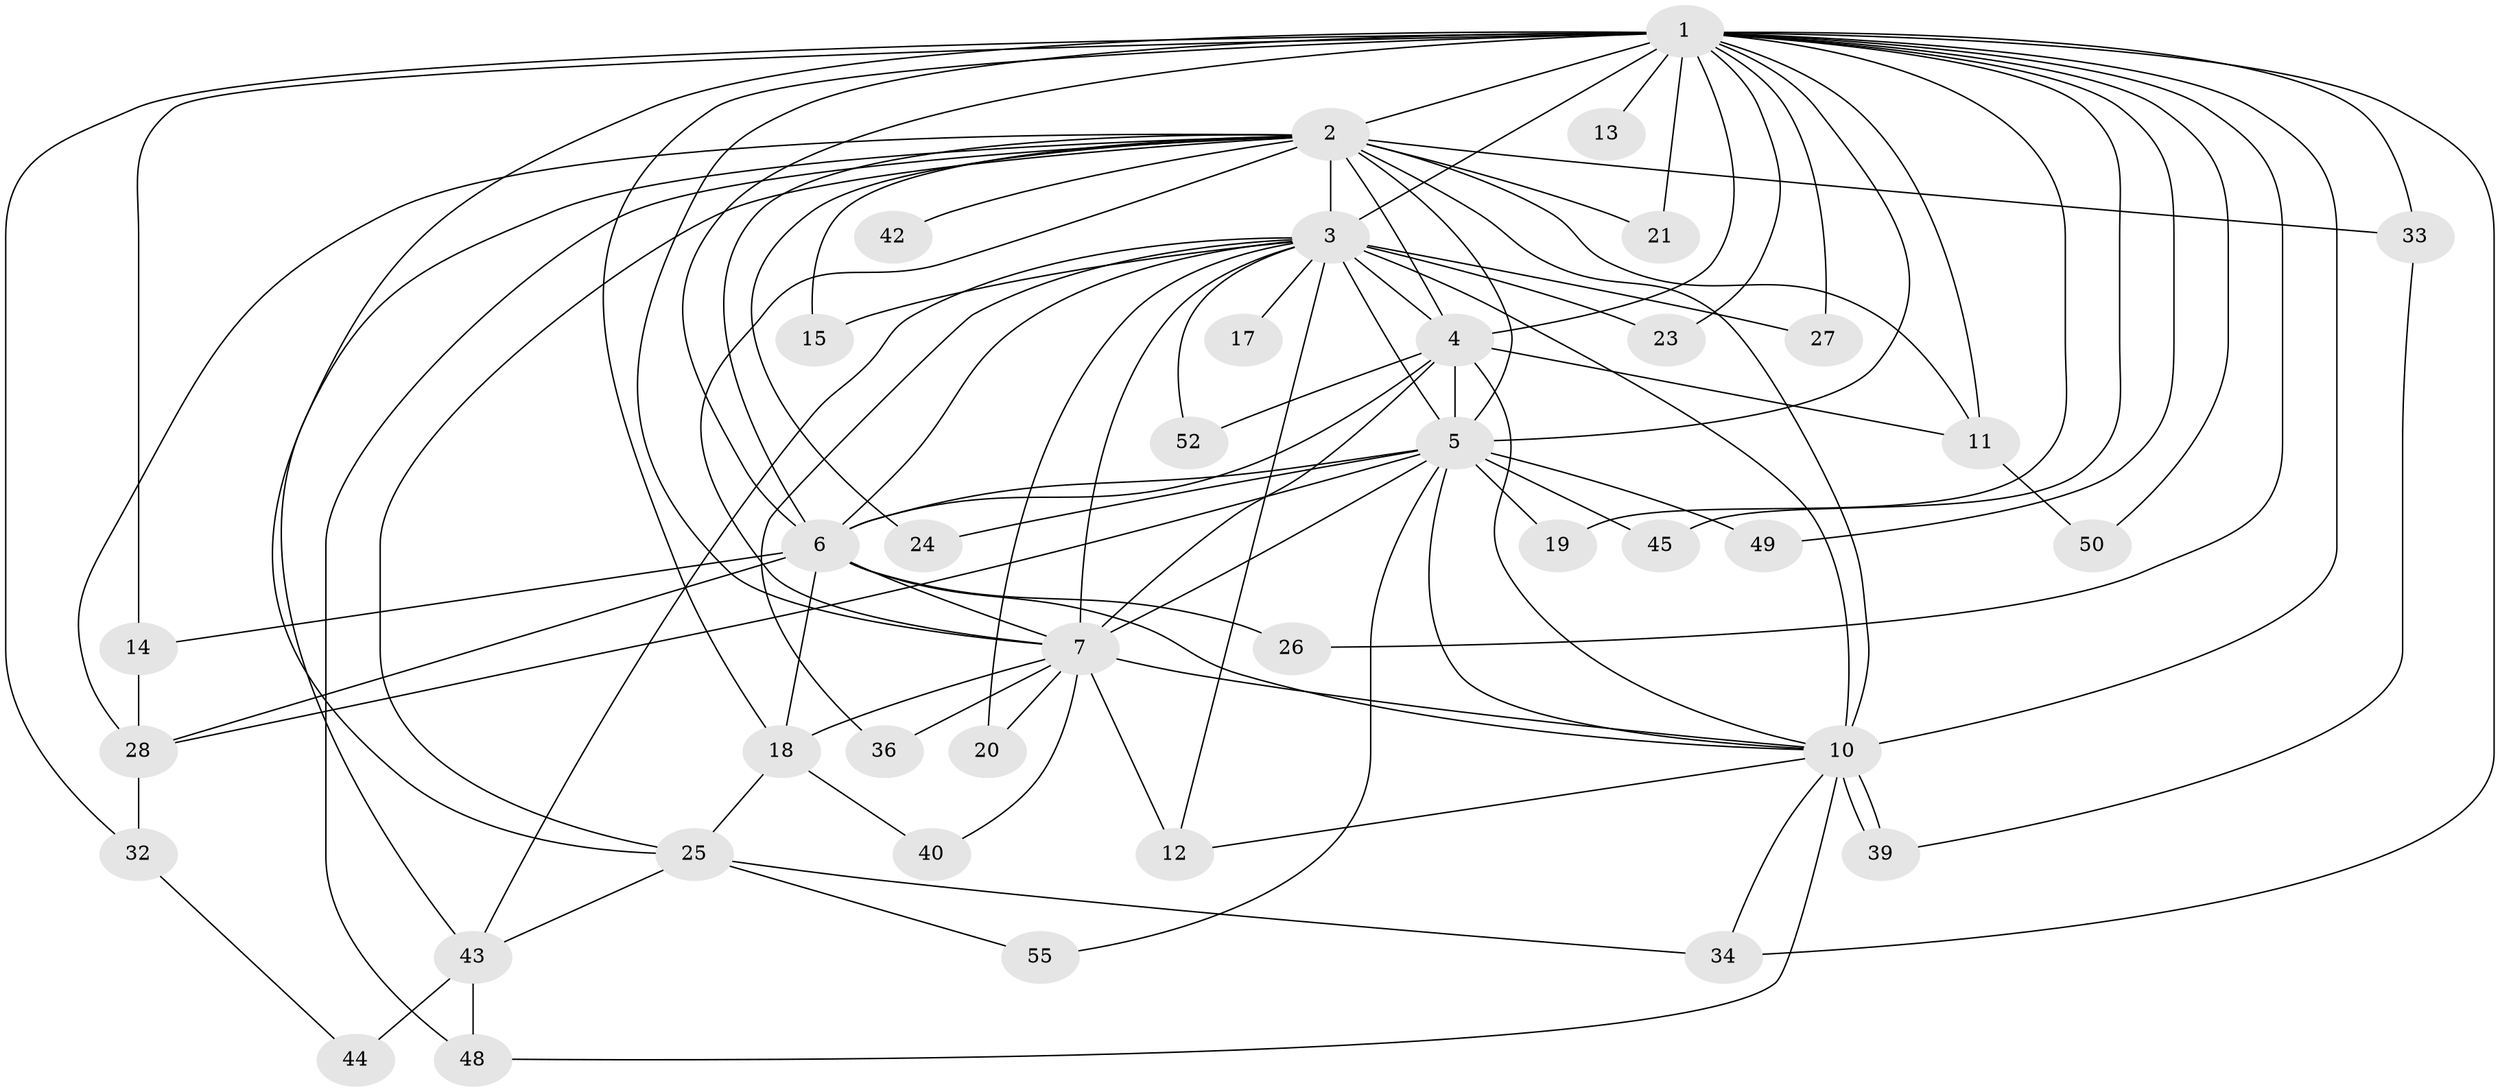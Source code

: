 // Generated by graph-tools (version 1.1) at 2025/23/03/03/25 07:23:38]
// undirected, 39 vertices, 97 edges
graph export_dot {
graph [start="1"]
  node [color=gray90,style=filled];
  1 [super="+8"];
  2 [super="+16"];
  3 [super="+9"];
  4 [super="+31"];
  5 [super="+35"];
  6 [super="+53"];
  7 [super="+30"];
  10 [super="+29"];
  11 [super="+47"];
  12 [super="+46"];
  13;
  14;
  15;
  17;
  18;
  19;
  20 [super="+22"];
  21;
  23;
  24;
  25 [super="+37"];
  26;
  27;
  28 [super="+41"];
  32;
  33;
  34 [super="+38"];
  36;
  39 [super="+56"];
  40;
  42;
  43 [super="+51"];
  44;
  45;
  48 [super="+54"];
  49;
  50;
  52;
  55;
  1 -- 2 [weight=2];
  1 -- 3 [weight=4];
  1 -- 4 [weight=2];
  1 -- 5 [weight=2];
  1 -- 6 [weight=2];
  1 -- 7 [weight=2];
  1 -- 10 [weight=2];
  1 -- 11;
  1 -- 13 [weight=2];
  1 -- 14;
  1 -- 27;
  1 -- 32;
  1 -- 49;
  1 -- 18;
  1 -- 19;
  1 -- 21;
  1 -- 23;
  1 -- 25;
  1 -- 26;
  1 -- 33;
  1 -- 34;
  1 -- 45;
  1 -- 50;
  2 -- 3 [weight=2];
  2 -- 4;
  2 -- 5;
  2 -- 6;
  2 -- 7;
  2 -- 10 [weight=3];
  2 -- 11;
  2 -- 15;
  2 -- 21;
  2 -- 24;
  2 -- 42 [weight=2];
  2 -- 43;
  2 -- 48;
  2 -- 33;
  2 -- 28;
  2 -- 25;
  3 -- 4 [weight=2];
  3 -- 5 [weight=2];
  3 -- 6 [weight=2];
  3 -- 7 [weight=2];
  3 -- 10 [weight=2];
  3 -- 12;
  3 -- 15;
  3 -- 20 [weight=2];
  3 -- 27;
  3 -- 52;
  3 -- 36;
  3 -- 17;
  3 -- 23;
  3 -- 43;
  4 -- 5 [weight=2];
  4 -- 6;
  4 -- 7;
  4 -- 10 [weight=2];
  4 -- 52;
  4 -- 11;
  5 -- 6;
  5 -- 7;
  5 -- 10;
  5 -- 19;
  5 -- 24;
  5 -- 28;
  5 -- 45;
  5 -- 49;
  5 -- 55;
  6 -- 7;
  6 -- 10;
  6 -- 14;
  6 -- 18;
  6 -- 26;
  6 -- 28;
  7 -- 10;
  7 -- 40;
  7 -- 18;
  7 -- 36;
  7 -- 20;
  7 -- 12;
  10 -- 12;
  10 -- 34;
  10 -- 39;
  10 -- 39;
  10 -- 48;
  11 -- 50;
  14 -- 28;
  18 -- 25;
  18 -- 40;
  25 -- 43;
  25 -- 34;
  25 -- 55;
  28 -- 32;
  32 -- 44;
  33 -- 39;
  43 -- 44;
  43 -- 48;
}
